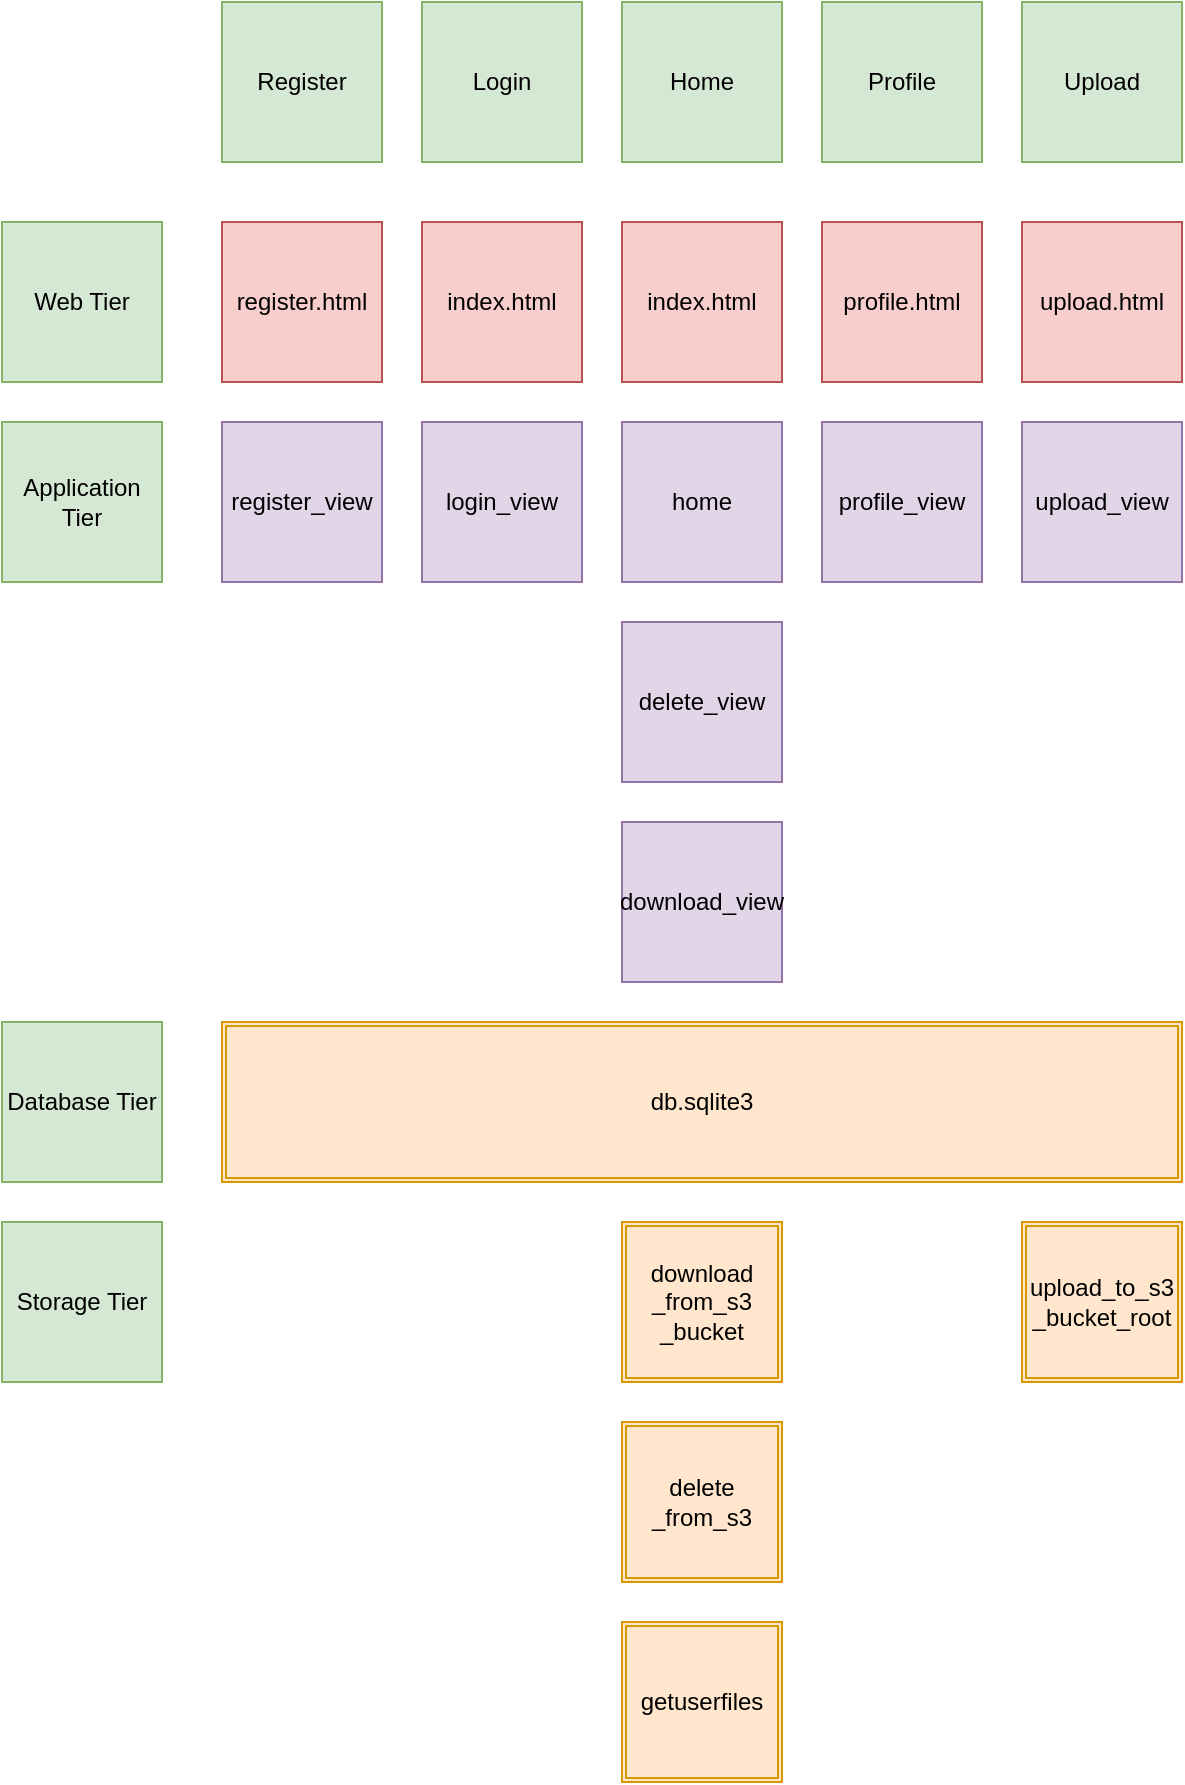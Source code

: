 <mxfile version="16.6.6" type="device"><diagram id="C5RBs43oDa-KdzZeNtuy" name="Page-1"><mxGraphModel dx="1673" dy="1752" grid="1" gridSize="10" guides="1" tooltips="1" connect="1" arrows="1" fold="1" page="1" pageScale="1" pageWidth="1169" pageHeight="827" math="0" shadow="0"><root><mxCell id="WIyWlLk6GJQsqaUBKTNV-0"/><mxCell id="WIyWlLk6GJQsqaUBKTNV-1" parent="WIyWlLk6GJQsqaUBKTNV-0"/><mxCell id="4zJl9A9tdYKJErFBLPtg-13" value="Register" style="whiteSpace=wrap;html=1;aspect=fixed;fillColor=#d5e8d4;strokeColor=#82b366;" vertex="1" parent="WIyWlLk6GJQsqaUBKTNV-1"><mxGeometry x="399" y="-140" width="80" height="80" as="geometry"/></mxCell><mxCell id="4zJl9A9tdYKJErFBLPtg-14" value="Login" style="whiteSpace=wrap;html=1;aspect=fixed;fillColor=#d5e8d4;strokeColor=#82b366;" vertex="1" parent="WIyWlLk6GJQsqaUBKTNV-1"><mxGeometry x="499" y="-140" width="80" height="80" as="geometry"/></mxCell><mxCell id="4zJl9A9tdYKJErFBLPtg-15" value="Home" style="whiteSpace=wrap;html=1;aspect=fixed;fillColor=#d5e8d4;strokeColor=#82b366;" vertex="1" parent="WIyWlLk6GJQsqaUBKTNV-1"><mxGeometry x="599" y="-140" width="80" height="80" as="geometry"/></mxCell><mxCell id="4zJl9A9tdYKJErFBLPtg-16" value="Profile" style="whiteSpace=wrap;html=1;aspect=fixed;fillColor=#d5e8d4;strokeColor=#82b366;" vertex="1" parent="WIyWlLk6GJQsqaUBKTNV-1"><mxGeometry x="699" y="-140" width="80" height="80" as="geometry"/></mxCell><mxCell id="4zJl9A9tdYKJErFBLPtg-17" value="Web Tier" style="whiteSpace=wrap;html=1;aspect=fixed;fillColor=#d5e8d4;strokeColor=#82b366;" vertex="1" parent="WIyWlLk6GJQsqaUBKTNV-1"><mxGeometry x="289" y="-30" width="80" height="80" as="geometry"/></mxCell><mxCell id="4zJl9A9tdYKJErFBLPtg-18" value="register.html" style="whiteSpace=wrap;html=1;aspect=fixed;fillColor=#f8cecc;strokeColor=#b85450;" vertex="1" parent="WIyWlLk6GJQsqaUBKTNV-1"><mxGeometry x="399" y="-30" width="80" height="80" as="geometry"/></mxCell><mxCell id="4zJl9A9tdYKJErFBLPtg-20" value="index.html" style="whiteSpace=wrap;html=1;aspect=fixed;fillColor=#f8cecc;strokeColor=#b85450;" vertex="1" parent="WIyWlLk6GJQsqaUBKTNV-1"><mxGeometry x="499" y="-30" width="80" height="80" as="geometry"/></mxCell><mxCell id="4zJl9A9tdYKJErFBLPtg-21" value="index.html" style="whiteSpace=wrap;html=1;aspect=fixed;fillColor=#f8cecc;strokeColor=#b85450;" vertex="1" parent="WIyWlLk6GJQsqaUBKTNV-1"><mxGeometry x="599" y="-30" width="80" height="80" as="geometry"/></mxCell><mxCell id="4zJl9A9tdYKJErFBLPtg-22" value="profile.html" style="whiteSpace=wrap;html=1;aspect=fixed;fillColor=#f8cecc;strokeColor=#b85450;" vertex="1" parent="WIyWlLk6GJQsqaUBKTNV-1"><mxGeometry x="699" y="-30" width="80" height="80" as="geometry"/></mxCell><mxCell id="4zJl9A9tdYKJErFBLPtg-23" value="Application Tier" style="whiteSpace=wrap;html=1;aspect=fixed;fillColor=#d5e8d4;strokeColor=#82b366;" vertex="1" parent="WIyWlLk6GJQsqaUBKTNV-1"><mxGeometry x="289" y="70" width="80" height="80" as="geometry"/></mxCell><mxCell id="4zJl9A9tdYKJErFBLPtg-24" value="Storage Tier" style="whiteSpace=wrap;html=1;aspect=fixed;fillColor=#d5e8d4;strokeColor=#82b366;" vertex="1" parent="WIyWlLk6GJQsqaUBKTNV-1"><mxGeometry x="289" y="470" width="80" height="80" as="geometry"/></mxCell><mxCell id="4zJl9A9tdYKJErFBLPtg-25" value="Database Tier" style="whiteSpace=wrap;html=1;aspect=fixed;fillColor=#d5e8d4;strokeColor=#82b366;" vertex="1" parent="WIyWlLk6GJQsqaUBKTNV-1"><mxGeometry x="289" y="370" width="80" height="80" as="geometry"/></mxCell><mxCell id="4zJl9A9tdYKJErFBLPtg-27" value="Upload" style="whiteSpace=wrap;html=1;aspect=fixed;fillColor=#d5e8d4;strokeColor=#82b366;" vertex="1" parent="WIyWlLk6GJQsqaUBKTNV-1"><mxGeometry x="799" y="-140" width="80" height="80" as="geometry"/></mxCell><mxCell id="4zJl9A9tdYKJErFBLPtg-28" value="upload.html" style="whiteSpace=wrap;html=1;aspect=fixed;fillColor=#f8cecc;strokeColor=#b85450;" vertex="1" parent="WIyWlLk6GJQsqaUBKTNV-1"><mxGeometry x="799" y="-30" width="80" height="80" as="geometry"/></mxCell><mxCell id="4zJl9A9tdYKJErFBLPtg-29" value="register_view" style="whiteSpace=wrap;html=1;aspect=fixed;fillColor=#e1d5e7;strokeColor=#9673a6;" vertex="1" parent="WIyWlLk6GJQsqaUBKTNV-1"><mxGeometry x="399" y="70" width="80" height="80" as="geometry"/></mxCell><mxCell id="4zJl9A9tdYKJErFBLPtg-30" value="login_view" style="whiteSpace=wrap;html=1;aspect=fixed;fillColor=#e1d5e7;strokeColor=#9673a6;" vertex="1" parent="WIyWlLk6GJQsqaUBKTNV-1"><mxGeometry x="499" y="70" width="80" height="80" as="geometry"/></mxCell><mxCell id="4zJl9A9tdYKJErFBLPtg-31" value="profile_view" style="whiteSpace=wrap;html=1;aspect=fixed;fillColor=#e1d5e7;strokeColor=#9673a6;" vertex="1" parent="WIyWlLk6GJQsqaUBKTNV-1"><mxGeometry x="699" y="70" width="80" height="80" as="geometry"/></mxCell><mxCell id="4zJl9A9tdYKJErFBLPtg-32" value="home" style="whiteSpace=wrap;html=1;aspect=fixed;fillColor=#e1d5e7;strokeColor=#9673a6;" vertex="1" parent="WIyWlLk6GJQsqaUBKTNV-1"><mxGeometry x="599" y="70" width="80" height="80" as="geometry"/></mxCell><mxCell id="4zJl9A9tdYKJErFBLPtg-33" value="upload_view" style="whiteSpace=wrap;html=1;aspect=fixed;fillColor=#e1d5e7;strokeColor=#9673a6;" vertex="1" parent="WIyWlLk6GJQsqaUBKTNV-1"><mxGeometry x="799" y="70" width="80" height="80" as="geometry"/></mxCell><mxCell id="4zJl9A9tdYKJErFBLPtg-34" value="db.sqlite3" style="shape=ext;double=1;whiteSpace=wrap;html=1;fillColor=#ffe6cc;strokeColor=#d79b00;" vertex="1" parent="WIyWlLk6GJQsqaUBKTNV-1"><mxGeometry x="399" y="370" width="480" height="80" as="geometry"/></mxCell><mxCell id="4zJl9A9tdYKJErFBLPtg-37" value="download&lt;br&gt;_from_s3&lt;br&gt;_bucket" style="shape=ext;double=1;whiteSpace=wrap;html=1;fillColor=#ffe6cc;strokeColor=#d79b00;" vertex="1" parent="WIyWlLk6GJQsqaUBKTNV-1"><mxGeometry x="599" y="470" width="80" height="80" as="geometry"/></mxCell><mxCell id="4zJl9A9tdYKJErFBLPtg-40" value="upload_to_s3&lt;br&gt;_bucket_root" style="shape=ext;double=1;fillColor=#ffe6cc;strokeColor=#d79b00;html=1;whiteSpace=wrap;" vertex="1" parent="WIyWlLk6GJQsqaUBKTNV-1"><mxGeometry x="799" y="470" width="80" height="80" as="geometry"/></mxCell><mxCell id="4zJl9A9tdYKJErFBLPtg-41" value="delete_view" style="whiteSpace=wrap;html=1;aspect=fixed;fillColor=#e1d5e7;strokeColor=#9673a6;" vertex="1" parent="WIyWlLk6GJQsqaUBKTNV-1"><mxGeometry x="599" y="170" width="80" height="80" as="geometry"/></mxCell><mxCell id="4zJl9A9tdYKJErFBLPtg-42" value="download_view" style="whiteSpace=wrap;html=1;aspect=fixed;fillColor=#e1d5e7;strokeColor=#9673a6;" vertex="1" parent="WIyWlLk6GJQsqaUBKTNV-1"><mxGeometry x="599" y="270" width="80" height="80" as="geometry"/></mxCell><mxCell id="4zJl9A9tdYKJErFBLPtg-43" value="delete&lt;br&gt;_from_s3" style="shape=ext;double=1;whiteSpace=wrap;html=1;fillColor=#ffe6cc;strokeColor=#d79b00;" vertex="1" parent="WIyWlLk6GJQsqaUBKTNV-1"><mxGeometry x="599" y="570" width="80" height="80" as="geometry"/></mxCell><mxCell id="4zJl9A9tdYKJErFBLPtg-44" value="getuserfiles" style="shape=ext;double=1;whiteSpace=wrap;html=1;fillColor=#ffe6cc;strokeColor=#d79b00;" vertex="1" parent="WIyWlLk6GJQsqaUBKTNV-1"><mxGeometry x="599" y="670" width="80" height="80" as="geometry"/></mxCell></root></mxGraphModel></diagram></mxfile>